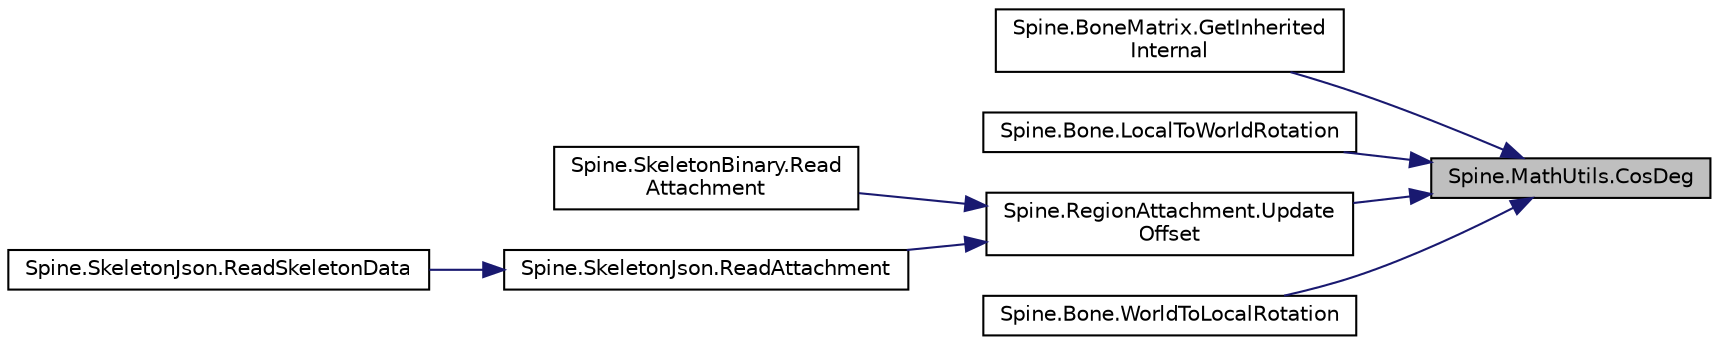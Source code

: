 digraph "Spine.MathUtils.CosDeg"
{
 // LATEX_PDF_SIZE
  edge [fontname="Helvetica",fontsize="10",labelfontname="Helvetica",labelfontsize="10"];
  node [fontname="Helvetica",fontsize="10",shape=record];
  rankdir="RL";
  Node1 [label="Spine.MathUtils.CosDeg",height=0.2,width=0.4,color="black", fillcolor="grey75", style="filled", fontcolor="black",tooltip="Returns the cosine in radians from a lookup table."];
  Node1 -> Node2 [dir="back",color="midnightblue",fontsize="10",style="solid"];
  Node2 [label="Spine.BoneMatrix.GetInherited\lInternal",height=0.2,width=0.4,color="black", fillcolor="white", style="filled",URL="$struct_spine_1_1_bone_matrix.html#a4410aadcd0c9bc36d05d83b1ab5f0582",tooltip=" "];
  Node1 -> Node3 [dir="back",color="midnightblue",fontsize="10",style="solid"];
  Node3 [label="Spine.Bone.LocalToWorldRotation",height=0.2,width=0.4,color="black", fillcolor="white", style="filled",URL="$class_spine_1_1_bone.html#aaba512ff57ace74ea287eaf67ffe683c",tooltip=" "];
  Node1 -> Node4 [dir="back",color="midnightblue",fontsize="10",style="solid"];
  Node4 [label="Spine.RegionAttachment.Update\lOffset",height=0.2,width=0.4,color="black", fillcolor="white", style="filled",URL="$class_spine_1_1_region_attachment.html#aaa7a5c3106159f8e8dbd9da13a64ac29",tooltip=" "];
  Node4 -> Node5 [dir="back",color="midnightblue",fontsize="10",style="solid"];
  Node5 [label="Spine.SkeletonBinary.Read\lAttachment",height=0.2,width=0.4,color="black", fillcolor="white", style="filled",URL="$class_spine_1_1_skeleton_binary.html#a4aaabfa1bfb85e65a23ce30d2930271e",tooltip=" "];
  Node4 -> Node6 [dir="back",color="midnightblue",fontsize="10",style="solid"];
  Node6 [label="Spine.SkeletonJson.ReadAttachment",height=0.2,width=0.4,color="black", fillcolor="white", style="filled",URL="$class_spine_1_1_skeleton_json.html#a126916681c1f8e7b2cea7b4f85eb3f9a",tooltip=" "];
  Node6 -> Node7 [dir="back",color="midnightblue",fontsize="10",style="solid"];
  Node7 [label="Spine.SkeletonJson.ReadSkeletonData",height=0.2,width=0.4,color="black", fillcolor="white", style="filled",URL="$class_spine_1_1_skeleton_json.html#ae7e26ebf33823ab41245076dee691647",tooltip=" "];
  Node1 -> Node8 [dir="back",color="midnightblue",fontsize="10",style="solid"];
  Node8 [label="Spine.Bone.WorldToLocalRotation",height=0.2,width=0.4,color="black", fillcolor="white", style="filled",URL="$class_spine_1_1_bone.html#a900f988a99dde5481b6f3cfe3da7eebd",tooltip=" "];
}
